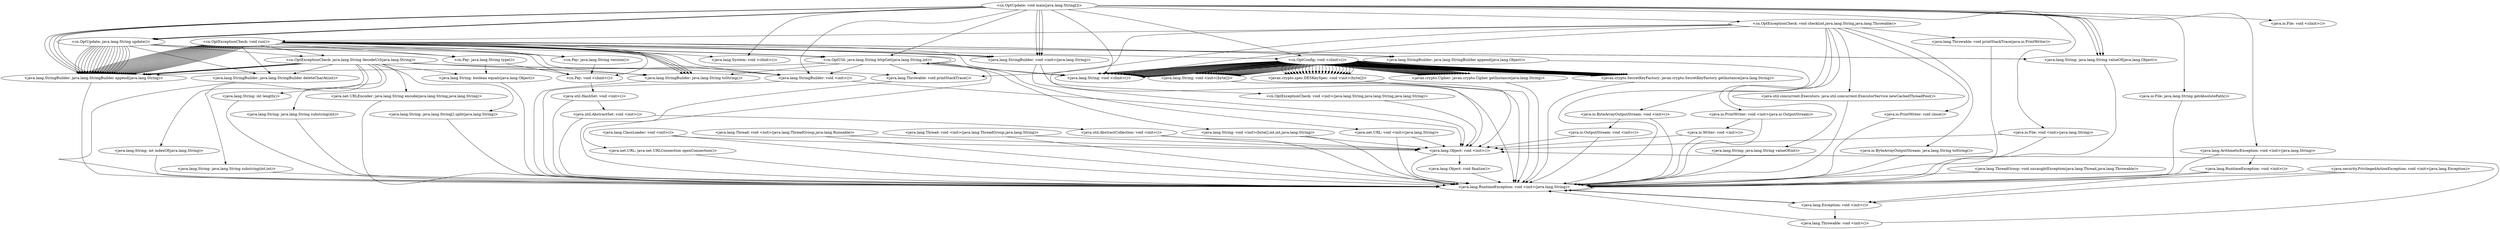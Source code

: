digraph CallGraph {
"<cn.OptUpdate: void main(java.lang.String[])>" -> "<java.lang.System: void <clinit>()>";
"<cn.OptUpdate: void main(java.lang.String[])>" -> "<cn.OptExceptionCheck: void check(int,java.lang.String,java.lang.Throwable)>";
"<cn.OptUpdate: void main(java.lang.String[])>" -> "<java.lang.ArithmeticException: void <init>(java.lang.String)>";
"<cn.OptUpdate: void main(java.lang.String[])>" -> "<java.lang.StringBuilder: void <init>()>";
"<cn.OptUpdate: void main(java.lang.String[])>" -> "<cn.OptUtil: java.lang.String httpGet(java.lang.String,int)>";
"<cn.OptUpdate: void main(java.lang.String[])>" -> "<cn.OptUpdate: java.lang.String update()>";
"<cn.OptUpdate: void main(java.lang.String[])>" -> "<java.lang.StringBuilder: void <init>(java.lang.String)>";
"<cn.OptUpdate: void main(java.lang.String[])>" -> "<java.lang.String: java.lang.String valueOf(java.lang.Object)>";
"<cn.OptUpdate: void main(java.lang.String[])>" -> "<cn.OptUpdate: java.lang.String update()>";
"<cn.OptUpdate: void main(java.lang.String[])>" -> "<java.lang.StringBuilder: void <init>(java.lang.String)>";
"<cn.OptUpdate: void main(java.lang.String[])>" -> "<java.lang.String: java.lang.String valueOf(java.lang.Object)>";
"<cn.OptUpdate: void main(java.lang.String[])>" -> "<java.lang.StringBuilder: void <init>(java.lang.String)>";
"<cn.OptUpdate: void main(java.lang.String[])>" -> "<java.lang.String: java.lang.String valueOf(java.lang.Object)>";
"<cn.OptUpdate: void main(java.lang.String[])>" -> "<java.io.File: void <init>(java.lang.String)>";
"<cn.OptUpdate: void main(java.lang.String[])>" -> "<cn.OptUpdate: java.lang.String update()>";
"<cn.OptUpdate: void main(java.lang.String[])>" -> "<cn.OptConfig: void <clinit>()>";
"<cn.OptUpdate: void main(java.lang.String[])>" -> "<java.lang.String: void <clinit>()>";
"<cn.OptUpdate: void main(java.lang.String[])>" -> "<java.io.File: void <clinit>()>";
"<java.lang.ThreadGroup: void uncaughtException(java.lang.Thread,java.lang.Throwable)>" -> "<java.lang.RuntimeException: void <init>(java.lang.String)>";
"<java.lang.ClassLoader: void <init>()>" -> "<java.lang.Object: void <init>()>";
"<java.lang.ClassLoader: void <init>()>" -> "<java.lang.RuntimeException: void <init>(java.lang.String)>";
"<java.security.PrivilegedActionException: void <init>(java.lang.Exception)>" -> "<java.lang.Exception: void <init>()>";
"<java.security.PrivilegedActionException: void <init>(java.lang.Exception)>" -> "<java.lang.RuntimeException: void <init>(java.lang.String)>";
"<java.lang.Thread: void <init>(java.lang.ThreadGroup,java.lang.Runnable)>" -> "<java.lang.Object: void <init>()>";
"<java.lang.Thread: void <init>(java.lang.ThreadGroup,java.lang.Runnable)>" -> "<java.lang.RuntimeException: void <init>(java.lang.String)>";
"<java.lang.Thread: void <init>(java.lang.ThreadGroup,java.lang.String)>" -> "<java.lang.Object: void <init>()>";
"<java.lang.Thread: void <init>(java.lang.ThreadGroup,java.lang.String)>" -> "<java.lang.RuntimeException: void <init>(java.lang.String)>";
"<cn.OptExceptionCheck: void check(int,java.lang.String,java.lang.Throwable)>" -> "<java.lang.String: void <clinit>()>";
"<cn.OptExceptionCheck: void check(int,java.lang.String,java.lang.Throwable)>" -> "<cn.OptExceptionCheck: void <init>(java.lang.String,java.lang.String,java.lang.String)>";
"<cn.OptExceptionCheck: void check(int,java.lang.String,java.lang.Throwable)>" -> "<java.lang.String: java.lang.String valueOf(int)>";
"<cn.OptExceptionCheck: void check(int,java.lang.String,java.lang.Throwable)>" -> "<java.util.concurrent.Executors: java.util.concurrent.ExecutorService newCachedThreadPool()>";
"<cn.OptExceptionCheck: void check(int,java.lang.String,java.lang.Throwable)>" -> "<java.io.PrintWriter: void <init>(java.io.OutputStream)>";
"<cn.OptExceptionCheck: void check(int,java.lang.String,java.lang.Throwable)>" -> "<java.io.ByteArrayOutputStream: void <init>()>";
"<java.lang.ArithmeticException: void <init>(java.lang.String)>" -> "<java.lang.RuntimeException: void <init>()>";
"<java.lang.ArithmeticException: void <init>(java.lang.String)>" -> "<java.lang.RuntimeException: void <init>(java.lang.String)>";
"<java.lang.StringBuilder: void <init>()>" -> "<java.lang.Object: void <init>()>";
"<java.lang.StringBuilder: void <init>()>" -> "<java.lang.RuntimeException: void <init>(java.lang.String)>";
"<cn.OptUtil: java.lang.String httpGet(java.lang.String,int)>" -> "<java.lang.String: void <clinit>()>";
"<cn.OptUtil: java.lang.String httpGet(java.lang.String,int)>" -> "<cn.OptUtil: java.lang.String httpGet(java.lang.String,int)>";
"<cn.OptUtil: java.lang.String httpGet(java.lang.String,int)>" -> "<java.lang.String: void <init>(byte[],int,int,java.lang.String)>";
"<cn.OptUtil: java.lang.String httpGet(java.lang.String,int)>" -> "<java.net.URL: void <init>(java.lang.String)>";
"<cn.OptUtil: java.lang.String httpGet(java.lang.String,int)>" -> "<java.lang.StringBuilder: void <init>()>";
"<cn.OptUpdate: java.lang.String update()>" -> "<cn.Pay: void <clinit>()>";
"<cn.OptUpdate: java.lang.String update()>" -> "<cn.OptExceptionCheck: java.lang.String decodeUrl(java.lang.String)>";
"<cn.OptUpdate: java.lang.String update()>" -> "<cn.Pay: java.lang.String type()>";
"<cn.OptUpdate: java.lang.String update()>" -> "<cn.Pay: java.lang.String version()>";
"<cn.OptUpdate: java.lang.String update()>" -> "<java.lang.StringBuilder: void <init>()>";
"<java.lang.StringBuilder: void <init>(java.lang.String)>" -> "<java.lang.Object: void <init>()>";
"<java.lang.StringBuilder: void <init>(java.lang.String)>" -> "<java.lang.RuntimeException: void <init>(java.lang.String)>";
"<java.lang.String: java.lang.String valueOf(java.lang.Object)>" -> "<java.lang.RuntimeException: void <init>(java.lang.String)>";
"<java.io.File: void <init>(java.lang.String)>" -> "<java.lang.Object: void <init>()>";
"<java.io.File: void <init>(java.lang.String)>" -> "<java.lang.RuntimeException: void <init>(java.lang.String)>";
"<cn.OptConfig: void <clinit>()>" -> "<java.lang.String: void <clinit>()>";
"<cn.OptConfig: void <clinit>()>" -> "<java.lang.String: void <init>(byte[])>";
"<cn.OptConfig: void <clinit>()>" -> "<javax.crypto.Cipher: javax.crypto.Cipher getInstance(java.lang.String)>";
"<cn.OptConfig: void <clinit>()>" -> "<javax.crypto.spec.DESKeySpec: void <init>(byte[])>";
"<cn.OptConfig: void <clinit>()>" -> "<javax.crypto.SecretKeyFactory: javax.crypto.SecretKeyFactory getInstance(java.lang.String)>";
"<cn.OptConfig: void <clinit>()>" -> "<java.lang.String: void <init>(byte[])>";
"<cn.OptConfig: void <clinit>()>" -> "<javax.crypto.Cipher: javax.crypto.Cipher getInstance(java.lang.String)>";
"<cn.OptConfig: void <clinit>()>" -> "<javax.crypto.spec.DESKeySpec: void <init>(byte[])>";
"<cn.OptConfig: void <clinit>()>" -> "<javax.crypto.SecretKeyFactory: javax.crypto.SecretKeyFactory getInstance(java.lang.String)>";
"<cn.OptConfig: void <clinit>()>" -> "<java.lang.String: void <init>(byte[])>";
"<cn.OptConfig: void <clinit>()>" -> "<javax.crypto.Cipher: javax.crypto.Cipher getInstance(java.lang.String)>";
"<cn.OptConfig: void <clinit>()>" -> "<javax.crypto.spec.DESKeySpec: void <init>(byte[])>";
"<cn.OptConfig: void <clinit>()>" -> "<javax.crypto.SecretKeyFactory: javax.crypto.SecretKeyFactory getInstance(java.lang.String)>";
"<cn.OptConfig: void <clinit>()>" -> "<java.lang.String: void <init>(byte[])>";
"<cn.OptConfig: void <clinit>()>" -> "<javax.crypto.Cipher: javax.crypto.Cipher getInstance(java.lang.String)>";
"<cn.OptConfig: void <clinit>()>" -> "<javax.crypto.spec.DESKeySpec: void <init>(byte[])>";
"<cn.OptConfig: void <clinit>()>" -> "<javax.crypto.SecretKeyFactory: javax.crypto.SecretKeyFactory getInstance(java.lang.String)>";
"<cn.OptConfig: void <clinit>()>" -> "<java.lang.String: void <init>(byte[])>";
"<cn.OptConfig: void <clinit>()>" -> "<javax.crypto.Cipher: javax.crypto.Cipher getInstance(java.lang.String)>";
"<cn.OptConfig: void <clinit>()>" -> "<javax.crypto.spec.DESKeySpec: void <init>(byte[])>";
"<cn.OptConfig: void <clinit>()>" -> "<javax.crypto.SecretKeyFactory: javax.crypto.SecretKeyFactory getInstance(java.lang.String)>";
"<cn.OptConfig: void <clinit>()>" -> "<java.lang.String: void <init>(byte[])>";
"<cn.OptConfig: void <clinit>()>" -> "<javax.crypto.Cipher: javax.crypto.Cipher getInstance(java.lang.String)>";
"<cn.OptConfig: void <clinit>()>" -> "<javax.crypto.spec.DESKeySpec: void <init>(byte[])>";
"<cn.OptConfig: void <clinit>()>" -> "<javax.crypto.SecretKeyFactory: javax.crypto.SecretKeyFactory getInstance(java.lang.String)>";
"<cn.OptConfig: void <clinit>()>" -> "<java.lang.String: void <init>(byte[])>";
"<cn.OptConfig: void <clinit>()>" -> "<javax.crypto.Cipher: javax.crypto.Cipher getInstance(java.lang.String)>";
"<cn.OptConfig: void <clinit>()>" -> "<javax.crypto.spec.DESKeySpec: void <init>(byte[])>";
"<cn.OptConfig: void <clinit>()>" -> "<javax.crypto.SecretKeyFactory: javax.crypto.SecretKeyFactory getInstance(java.lang.String)>";
"<cn.OptConfig: void <clinit>()>" -> "<java.lang.String: void <init>(byte[])>";
"<cn.OptConfig: void <clinit>()>" -> "<javax.crypto.Cipher: javax.crypto.Cipher getInstance(java.lang.String)>";
"<cn.OptConfig: void <clinit>()>" -> "<javax.crypto.spec.DESKeySpec: void <init>(byte[])>";
"<cn.OptConfig: void <clinit>()>" -> "<javax.crypto.SecretKeyFactory: javax.crypto.SecretKeyFactory getInstance(java.lang.String)>";
"<cn.OptConfig: void <clinit>()>" -> "<java.lang.String: void <init>(byte[])>";
"<cn.OptConfig: void <clinit>()>" -> "<javax.crypto.Cipher: javax.crypto.Cipher getInstance(java.lang.String)>";
"<cn.OptConfig: void <clinit>()>" -> "<javax.crypto.spec.DESKeySpec: void <init>(byte[])>";
"<cn.OptConfig: void <clinit>()>" -> "<javax.crypto.SecretKeyFactory: javax.crypto.SecretKeyFactory getInstance(java.lang.String)>";
"<cn.OptConfig: void <clinit>()>" -> "<java.lang.String: void <init>(byte[])>";
"<cn.OptConfig: void <clinit>()>" -> "<javax.crypto.Cipher: javax.crypto.Cipher getInstance(java.lang.String)>";
"<cn.OptConfig: void <clinit>()>" -> "<javax.crypto.spec.DESKeySpec: void <init>(byte[])>";
"<cn.OptConfig: void <clinit>()>" -> "<javax.crypto.SecretKeyFactory: javax.crypto.SecretKeyFactory getInstance(java.lang.String)>";
"<cn.OptConfig: void <clinit>()>" -> "<java.lang.String: void <init>(byte[])>";
"<cn.OptConfig: void <clinit>()>" -> "<javax.crypto.Cipher: javax.crypto.Cipher getInstance(java.lang.String)>";
"<cn.OptConfig: void <clinit>()>" -> "<javax.crypto.spec.DESKeySpec: void <init>(byte[])>";
"<cn.OptConfig: void <clinit>()>" -> "<javax.crypto.SecretKeyFactory: javax.crypto.SecretKeyFactory getInstance(java.lang.String)>";
"<cn.OptConfig: void <clinit>()>" -> "<java.lang.String: void <init>(byte[])>";
"<cn.OptConfig: void <clinit>()>" -> "<javax.crypto.Cipher: javax.crypto.Cipher getInstance(java.lang.String)>";
"<cn.OptConfig: void <clinit>()>" -> "<javax.crypto.spec.DESKeySpec: void <init>(byte[])>";
"<cn.OptConfig: void <clinit>()>" -> "<javax.crypto.SecretKeyFactory: javax.crypto.SecretKeyFactory getInstance(java.lang.String)>";
"<cn.OptConfig: void <clinit>()>" -> "<java.lang.String: void <init>(byte[])>";
"<cn.OptConfig: void <clinit>()>" -> "<javax.crypto.Cipher: javax.crypto.Cipher getInstance(java.lang.String)>";
"<cn.OptConfig: void <clinit>()>" -> "<javax.crypto.spec.DESKeySpec: void <init>(byte[])>";
"<cn.OptConfig: void <clinit>()>" -> "<javax.crypto.SecretKeyFactory: javax.crypto.SecretKeyFactory getInstance(java.lang.String)>";
"<cn.OptConfig: void <clinit>()>" -> "<java.lang.String: void <init>(byte[])>";
"<cn.OptConfig: void <clinit>()>" -> "<javax.crypto.Cipher: javax.crypto.Cipher getInstance(java.lang.String)>";
"<cn.OptConfig: void <clinit>()>" -> "<javax.crypto.spec.DESKeySpec: void <init>(byte[])>";
"<cn.OptConfig: void <clinit>()>" -> "<javax.crypto.SecretKeyFactory: javax.crypto.SecretKeyFactory getInstance(java.lang.String)>";
"<cn.OptConfig: void <clinit>()>" -> "<java.lang.String: void <init>(byte[])>";
"<cn.OptConfig: void <clinit>()>" -> "<javax.crypto.Cipher: javax.crypto.Cipher getInstance(java.lang.String)>";
"<cn.OptConfig: void <clinit>()>" -> "<javax.crypto.spec.DESKeySpec: void <init>(byte[])>";
"<cn.OptConfig: void <clinit>()>" -> "<javax.crypto.SecretKeyFactory: javax.crypto.SecretKeyFactory getInstance(java.lang.String)>";
"<cn.OptConfig: void <clinit>()>" -> "<java.lang.String: void <init>(byte[])>";
"<cn.OptConfig: void <clinit>()>" -> "<javax.crypto.Cipher: javax.crypto.Cipher getInstance(java.lang.String)>";
"<cn.OptConfig: void <clinit>()>" -> "<javax.crypto.spec.DESKeySpec: void <init>(byte[])>";
"<cn.OptConfig: void <clinit>()>" -> "<javax.crypto.SecretKeyFactory: javax.crypto.SecretKeyFactory getInstance(java.lang.String)>";
"<cn.OptConfig: void <clinit>()>" -> "<java.lang.String: void <init>(byte[])>";
"<cn.OptConfig: void <clinit>()>" -> "<javax.crypto.Cipher: javax.crypto.Cipher getInstance(java.lang.String)>";
"<cn.OptConfig: void <clinit>()>" -> "<javax.crypto.spec.DESKeySpec: void <init>(byte[])>";
"<cn.OptConfig: void <clinit>()>" -> "<javax.crypto.SecretKeyFactory: javax.crypto.SecretKeyFactory getInstance(java.lang.String)>";
"<cn.OptConfig: void <clinit>()>" -> "<java.lang.String: void <init>(byte[])>";
"<cn.OptConfig: void <clinit>()>" -> "<javax.crypto.Cipher: javax.crypto.Cipher getInstance(java.lang.String)>";
"<cn.OptConfig: void <clinit>()>" -> "<javax.crypto.spec.DESKeySpec: void <init>(byte[])>";
"<cn.OptConfig: void <clinit>()>" -> "<javax.crypto.SecretKeyFactory: javax.crypto.SecretKeyFactory getInstance(java.lang.String)>";
"<cn.OptConfig: void <clinit>()>" -> "<java.lang.String: void <init>(byte[])>";
"<cn.OptConfig: void <clinit>()>" -> "<javax.crypto.Cipher: javax.crypto.Cipher getInstance(java.lang.String)>";
"<cn.OptConfig: void <clinit>()>" -> "<javax.crypto.spec.DESKeySpec: void <init>(byte[])>";
"<cn.OptConfig: void <clinit>()>" -> "<javax.crypto.SecretKeyFactory: javax.crypto.SecretKeyFactory getInstance(java.lang.String)>";
"<cn.OptConfig: void <clinit>()>" -> "<java.lang.String: void <init>(byte[])>";
"<cn.OptConfig: void <clinit>()>" -> "<javax.crypto.Cipher: javax.crypto.Cipher getInstance(java.lang.String)>";
"<cn.OptConfig: void <clinit>()>" -> "<javax.crypto.spec.DESKeySpec: void <init>(byte[])>";
"<cn.OptConfig: void <clinit>()>" -> "<javax.crypto.SecretKeyFactory: javax.crypto.SecretKeyFactory getInstance(java.lang.String)>";
"<cn.OptConfig: void <clinit>()>" -> "<java.lang.String: void <init>(byte[])>";
"<cn.OptConfig: void <clinit>()>" -> "<javax.crypto.Cipher: javax.crypto.Cipher getInstance(java.lang.String)>";
"<cn.OptConfig: void <clinit>()>" -> "<javax.crypto.spec.DESKeySpec: void <init>(byte[])>";
"<cn.OptConfig: void <clinit>()>" -> "<javax.crypto.SecretKeyFactory: javax.crypto.SecretKeyFactory getInstance(java.lang.String)>";
"<cn.OptConfig: void <clinit>()>" -> "<java.lang.String: void <init>(byte[])>";
"<cn.OptConfig: void <clinit>()>" -> "<javax.crypto.Cipher: javax.crypto.Cipher getInstance(java.lang.String)>";
"<cn.OptConfig: void <clinit>()>" -> "<javax.crypto.spec.DESKeySpec: void <init>(byte[])>";
"<cn.OptConfig: void <clinit>()>" -> "<javax.crypto.SecretKeyFactory: javax.crypto.SecretKeyFactory getInstance(java.lang.String)>";
"<cn.OptConfig: void <clinit>()>" -> "<java.lang.String: void <clinit>()>";
"<cn.OptConfig: void <clinit>()>" -> "<java.lang.String: void <clinit>()>";
"<cn.OptConfig: void <clinit>()>" -> "<java.lang.String: void <clinit>()>";
"<cn.OptConfig: void <clinit>()>" -> "<java.lang.String: void <clinit>()>";
"<cn.OptConfig: void <clinit>()>" -> "<java.lang.String: void <clinit>()>";
"<cn.OptConfig: void <clinit>()>" -> "<java.lang.String: void <clinit>()>";
"<cn.OptConfig: void <clinit>()>" -> "<java.lang.String: void <clinit>()>";
"<cn.OptConfig: void <clinit>()>" -> "<java.lang.String: void <clinit>()>";
"<cn.OptConfig: void <clinit>()>" -> "<java.lang.String: void <clinit>()>";
"<cn.OptConfig: void <clinit>()>" -> "<java.lang.String: void <clinit>()>";
"<cn.OptConfig: void <clinit>()>" -> "<java.lang.String: void <clinit>()>";
"<cn.OptConfig: void <clinit>()>" -> "<java.lang.String: void <clinit>()>";
"<cn.OptConfig: void <clinit>()>" -> "<java.lang.String: void <clinit>()>";
"<cn.OptConfig: void <clinit>()>" -> "<java.lang.String: void <clinit>()>";
"<cn.OptConfig: void <clinit>()>" -> "<java.lang.String: void <clinit>()>";
"<cn.OptConfig: void <clinit>()>" -> "<java.lang.String: void <clinit>()>";
"<cn.OptConfig: void <clinit>()>" -> "<java.lang.String: void <clinit>()>";
"<cn.OptConfig: void <clinit>()>" -> "<java.lang.String: void <clinit>()>";
"<cn.OptConfig: void <clinit>()>" -> "<java.lang.String: void <clinit>()>";
"<cn.OptConfig: void <clinit>()>" -> "<java.lang.String: void <clinit>()>";
"<cn.OptConfig: void <clinit>()>" -> "<java.lang.String: void <clinit>()>";
"<java.lang.RuntimeException: void <init>(java.lang.String)>" -> "<java.lang.Exception: void <init>()>";
"<java.lang.RuntimeException: void <init>(java.lang.String)>" -> "<java.lang.RuntimeException: void <init>(java.lang.String)>";
"<java.lang.Object: void <init>()>" -> "<java.lang.Object: void finalize()>";
"<java.lang.Object: void <init>()>" -> "<java.lang.RuntimeException: void <init>(java.lang.String)>";
"<java.lang.Exception: void <init>()>" -> "<java.lang.Throwable: void <init>()>";
"<java.lang.Exception: void <init>()>" -> "<java.lang.RuntimeException: void <init>(java.lang.String)>";
"<cn.OptExceptionCheck: void <init>(java.lang.String,java.lang.String,java.lang.String)>" -> "<java.lang.Object: void <init>()>";
"<java.lang.String: java.lang.String valueOf(int)>" -> "<java.lang.RuntimeException: void <init>(java.lang.String)>";
"<java.util.concurrent.Executors: java.util.concurrent.ExecutorService newCachedThreadPool()>" -> "<java.lang.RuntimeException: void <init>(java.lang.String)>";
"<java.io.PrintWriter: void <init>(java.io.OutputStream)>" -> "<java.io.Writer: void <init>()>";
"<java.io.PrintWriter: void <init>(java.io.OutputStream)>" -> "<java.lang.RuntimeException: void <init>(java.lang.String)>";
"<java.io.ByteArrayOutputStream: void <init>()>" -> "<java.io.OutputStream: void <init>()>";
"<java.io.ByteArrayOutputStream: void <init>()>" -> "<java.lang.RuntimeException: void <init>(java.lang.String)>";
"<java.lang.RuntimeException: void <init>()>" -> "<java.lang.Exception: void <init>()>";
"<java.lang.RuntimeException: void <init>()>" -> "<java.lang.RuntimeException: void <init>(java.lang.String)>";
"<java.lang.String: void <init>(byte[],int,int,java.lang.String)>" -> "<java.lang.Object: void <init>()>";
"<java.lang.String: void <init>(byte[],int,int,java.lang.String)>" -> "<java.lang.RuntimeException: void <init>(java.lang.String)>";
"<java.net.URL: void <init>(java.lang.String)>" -> "<java.lang.Object: void <init>()>";
"<java.net.URL: void <init>(java.lang.String)>" -> "<java.lang.RuntimeException: void <init>(java.lang.String)>";
"<cn.Pay: void <clinit>()>" -> "<java.util.HashSet: void <init>()>";
"<cn.OptExceptionCheck: java.lang.String decodeUrl(java.lang.String)>" -> "<java.lang.StringBuilder: void <init>()>";
"<cn.OptExceptionCheck: java.lang.String decodeUrl(java.lang.String)>" -> "<java.net.URLEncoder: java.lang.String encode(java.lang.String,java.lang.String)>";
"<cn.Pay: java.lang.String type()>" -> "<cn.Pay: void <clinit>()>";
"<cn.Pay: java.lang.String version()>" -> "<cn.Pay: void <clinit>()>";
"<java.lang.String: void <init>(byte[])>" -> "<java.lang.Object: void <init>()>";
"<java.lang.String: void <init>(byte[])>" -> "<java.lang.RuntimeException: void <init>(java.lang.String)>";
"<javax.crypto.Cipher: javax.crypto.Cipher getInstance(java.lang.String)>" -> "<java.lang.RuntimeException: void <init>(java.lang.String)>";
"<javax.crypto.spec.DESKeySpec: void <init>(byte[])>" -> "<java.lang.Object: void <init>()>";
"<javax.crypto.spec.DESKeySpec: void <init>(byte[])>" -> "<java.lang.RuntimeException: void <init>(java.lang.String)>";
"<javax.crypto.SecretKeyFactory: javax.crypto.SecretKeyFactory getInstance(java.lang.String)>" -> "<java.lang.RuntimeException: void <init>(java.lang.String)>";
"<java.lang.Object: void finalize()>" -> "<java.lang.RuntimeException: void <init>(java.lang.String)>";
"<java.lang.Throwable: void <init>()>" -> "<java.lang.Object: void <init>()>";
"<java.lang.Throwable: void <init>()>" -> "<java.lang.RuntimeException: void <init>(java.lang.String)>";
"<java.io.Writer: void <init>()>" -> "<java.lang.Object: void <init>()>";
"<java.io.Writer: void <init>()>" -> "<java.lang.RuntimeException: void <init>(java.lang.String)>";
"<java.io.OutputStream: void <init>()>" -> "<java.lang.Object: void <init>()>";
"<java.io.OutputStream: void <init>()>" -> "<java.lang.RuntimeException: void <init>(java.lang.String)>";
"<java.util.HashSet: void <init>()>" -> "<java.util.AbstractSet: void <init>()>";
"<java.util.HashSet: void <init>()>" -> "<java.lang.RuntimeException: void <init>(java.lang.String)>";
"<java.net.URLEncoder: java.lang.String encode(java.lang.String,java.lang.String)>" -> "<java.lang.RuntimeException: void <init>(java.lang.String)>";
"<java.util.AbstractSet: void <init>()>" -> "<java.util.AbstractCollection: void <init>()>";
"<java.util.AbstractSet: void <init>()>" -> "<java.lang.RuntimeException: void <init>(java.lang.String)>";
"<java.util.AbstractCollection: void <init>()>" -> "<java.lang.Object: void <init>()>";
"<java.util.AbstractCollection: void <init>()>" -> "<java.lang.RuntimeException: void <init>(java.lang.String)>";
"<cn.OptExceptionCheck: java.lang.String decodeUrl(java.lang.String)>" -> "<java.lang.StringBuilder: java.lang.StringBuilder deleteCharAt(int)>";
"<cn.OptExceptionCheck: java.lang.String decodeUrl(java.lang.String)>" -> "<java.lang.StringBuilder: java.lang.String toString()>";
"<cn.OptExceptionCheck: java.lang.String decodeUrl(java.lang.String)>" -> "<java.lang.StringBuilder: java.lang.StringBuilder append(java.lang.String)>";
"<cn.OptExceptionCheck: java.lang.String decodeUrl(java.lang.String)>" -> "<java.lang.StringBuilder: java.lang.StringBuilder append(java.lang.String)>";
"<cn.OptExceptionCheck: java.lang.String decodeUrl(java.lang.String)>" -> "<java.lang.StringBuilder: java.lang.StringBuilder append(java.lang.String)>";
"<cn.OptExceptionCheck: java.lang.String decodeUrl(java.lang.String)>" -> "<java.lang.StringBuilder: java.lang.StringBuilder append(java.lang.String)>";
"<java.lang.StringBuilder: java.lang.StringBuilder deleteCharAt(int)>" -> "<java.lang.RuntimeException: void <init>(java.lang.String)>";
"<java.lang.StringBuilder: java.lang.String toString()>" -> "<java.lang.RuntimeException: void <init>(java.lang.String)>";
"<java.lang.StringBuilder: java.lang.StringBuilder append(java.lang.String)>" -> "<java.lang.RuntimeException: void <init>(java.lang.String)>";
"<cn.OptUpdate: java.lang.String update()>" -> "<java.lang.StringBuilder: java.lang.StringBuilder append(java.lang.String)>";
"<cn.OptUpdate: java.lang.String update()>" -> "<java.lang.StringBuilder: java.lang.StringBuilder append(java.lang.String)>";
"<cn.OptUpdate: java.lang.String update()>" -> "<java.lang.StringBuilder: java.lang.StringBuilder append(java.lang.String)>";
"<cn.OptUpdate: java.lang.String update()>" -> "<java.lang.StringBuilder: java.lang.StringBuilder append(java.lang.String)>";
"<cn.OptUpdate: java.lang.String update()>" -> "<java.lang.StringBuilder: java.lang.StringBuilder append(java.lang.String)>";
"<cn.OptUpdate: java.lang.String update()>" -> "<java.lang.StringBuilder: java.lang.StringBuilder append(java.lang.String)>";
"<cn.OptUpdate: java.lang.String update()>" -> "<java.lang.StringBuilder: java.lang.StringBuilder append(java.lang.String)>";
"<cn.OptUpdate: java.lang.String update()>" -> "<java.lang.StringBuilder: java.lang.StringBuilder append(java.lang.String)>";
"<cn.OptUpdate: java.lang.String update()>" -> "<java.lang.StringBuilder: java.lang.StringBuilder append(java.lang.String)>";
"<cn.OptUpdate: java.lang.String update()>" -> "<java.lang.StringBuilder: java.lang.StringBuilder append(java.lang.String)>";
"<cn.OptUpdate: java.lang.String update()>" -> "<java.lang.StringBuilder: java.lang.StringBuilder append(java.lang.String)>";
"<cn.OptUpdate: java.lang.String update()>" -> "<java.lang.StringBuilder: java.lang.StringBuilder append(java.lang.String)>";
"<cn.OptUpdate: java.lang.String update()>" -> "<java.lang.StringBuilder: java.lang.StringBuilder append(java.lang.String)>";
"<cn.OptUpdate: java.lang.String update()>" -> "<java.lang.StringBuilder: java.lang.StringBuilder append(java.lang.String)>";
"<cn.OptUpdate: java.lang.String update()>" -> "<java.lang.StringBuilder: java.lang.StringBuilder append(java.lang.String)>";
"<cn.OptUpdate: java.lang.String update()>" -> "<java.lang.StringBuilder: java.lang.StringBuilder append(java.lang.String)>";
"<cn.OptUpdate: java.lang.String update()>" -> "<java.lang.StringBuilder: java.lang.StringBuilder deleteCharAt(int)>";
"<cn.OptUpdate: java.lang.String update()>" -> "<java.lang.StringBuilder: java.lang.String toString()>";
"<cn.OptUtil: java.lang.String httpGet(java.lang.String,int)>" -> "<java.net.URL: java.net.URLConnection openConnection()>";
"<java.net.URL: java.net.URLConnection openConnection()>" -> "<java.lang.RuntimeException: void <init>(java.lang.String)>";
"<cn.OptUtil: java.lang.String httpGet(java.lang.String,int)>" -> "<java.lang.StringBuilder: java.lang.String toString()>";
"<cn.OptUtil: java.lang.String httpGet(java.lang.String,int)>" -> "<java.lang.StringBuilder: java.lang.StringBuilder append(java.lang.String)>";
"<cn.OptExceptionCheck: void check(int,java.lang.String,java.lang.Throwable)>" -> "<cn.OptExceptionCheck: void run()>";
"<cn.OptExceptionCheck: void run()>" -> "<cn.Pay: void <clinit>()>";
"<cn.OptExceptionCheck: void run()>" -> "<java.lang.StringBuilder: void <init>(java.lang.String)>";
"<cn.OptExceptionCheck: void run()>" -> "<cn.OptUtil: java.lang.String httpGet(java.lang.String,int)>";
"<cn.OptExceptionCheck: void run()>" -> "<java.lang.StringBuilder: void <init>(java.lang.String)>";
"<cn.OptExceptionCheck: void run()>" -> "<java.lang.String: java.lang.String valueOf(java.lang.Object)>";
"<cn.OptExceptionCheck: void run()>" -> "<cn.OptUtil: java.lang.String httpGet(java.lang.String,int)>";
"<cn.OptExceptionCheck: void run()>" -> "<java.lang.StringBuilder: void <init>(java.lang.String)>";
"<cn.OptExceptionCheck: void run()>" -> "<java.lang.String: java.lang.String valueOf(java.lang.Object)>";
"<cn.OptExceptionCheck: void run()>" -> "<cn.OptExceptionCheck: java.lang.String decodeUrl(java.lang.String)>";
"<cn.OptExceptionCheck: void run()>" -> "<cn.Pay: java.lang.String type()>";
"<cn.OptExceptionCheck: void run()>" -> "<cn.Pay: java.lang.String version()>";
"<cn.OptExceptionCheck: void run()>" -> "<java.lang.StringBuilder: void <init>()>";
"<cn.OptExceptionCheck: void run()>" -> "<java.lang.String: void <clinit>()>";
"<cn.OptExceptionCheck: void run()>" -> "<cn.OptConfig: void <clinit>()>";
"<cn.OptExceptionCheck: void run()>" -> "<java.lang.System: void <clinit>()>";
"<cn.OptExceptionCheck: void run()>" -> "<java.lang.StringBuilder: java.lang.StringBuilder append(java.lang.String)>";
"<cn.OptExceptionCheck: void run()>" -> "<java.lang.StringBuilder: java.lang.StringBuilder append(java.lang.Object)>";
"<cn.OptExceptionCheck: void run()>" -> "<java.lang.StringBuilder: java.lang.StringBuilder append(java.lang.String)>";
"<cn.OptExceptionCheck: void run()>" -> "<java.lang.StringBuilder: java.lang.StringBuilder append(java.lang.Object)>";
"<cn.OptExceptionCheck: void run()>" -> "<java.lang.StringBuilder: java.lang.StringBuilder append(java.lang.String)>";
"<cn.OptExceptionCheck: void run()>" -> "<java.lang.StringBuilder: java.lang.StringBuilder append(java.lang.String)>";
"<cn.OptExceptionCheck: void run()>" -> "<java.lang.StringBuilder: java.lang.StringBuilder append(java.lang.String)>";
"<cn.OptExceptionCheck: void run()>" -> "<java.lang.StringBuilder: java.lang.StringBuilder append(java.lang.String)>";
"<cn.OptExceptionCheck: void run()>" -> "<java.lang.StringBuilder: java.lang.StringBuilder append(java.lang.String)>";
"<cn.OptExceptionCheck: void run()>" -> "<java.lang.StringBuilder: java.lang.StringBuilder append(java.lang.String)>";
"<cn.OptExceptionCheck: void run()>" -> "<java.lang.StringBuilder: java.lang.StringBuilder append(java.lang.String)>";
"<cn.OptExceptionCheck: void run()>" -> "<java.lang.StringBuilder: java.lang.StringBuilder append(java.lang.String)>";
"<cn.OptExceptionCheck: void run()>" -> "<java.lang.StringBuilder: java.lang.StringBuilder append(java.lang.String)>";
"<cn.OptExceptionCheck: void run()>" -> "<java.lang.StringBuilder: java.lang.StringBuilder append(java.lang.String)>";
"<cn.OptExceptionCheck: void run()>" -> "<java.lang.StringBuilder: java.lang.StringBuilder append(java.lang.String)>";
"<cn.OptExceptionCheck: void run()>" -> "<java.lang.StringBuilder: java.lang.StringBuilder append(java.lang.String)>";
"<cn.OptExceptionCheck: void run()>" -> "<java.lang.StringBuilder: java.lang.StringBuilder append(java.lang.String)>";
"<cn.OptExceptionCheck: void run()>" -> "<java.lang.StringBuilder: java.lang.StringBuilder append(java.lang.String)>";
"<cn.OptExceptionCheck: void run()>" -> "<java.lang.StringBuilder: java.lang.StringBuilder append(java.lang.String)>";
"<cn.OptExceptionCheck: void run()>" -> "<java.lang.StringBuilder: java.lang.StringBuilder append(java.lang.String)>";
"<cn.OptExceptionCheck: void run()>" -> "<java.lang.StringBuilder: java.lang.StringBuilder append(java.lang.String)>";
"<cn.OptExceptionCheck: void run()>" -> "<java.lang.StringBuilder: java.lang.StringBuilder append(java.lang.String)>";
"<cn.OptExceptionCheck: void run()>" -> "<java.lang.StringBuilder: java.lang.StringBuilder deleteCharAt(int)>";
"<cn.OptExceptionCheck: void run()>" -> "<java.lang.StringBuilder: java.lang.String toString()>";
"<cn.OptExceptionCheck: void run()>" -> "<java.lang.StringBuilder: java.lang.StringBuilder append(java.lang.String)>";
"<cn.OptExceptionCheck: void run()>" -> "<java.lang.StringBuilder: java.lang.String toString()>";
"<cn.OptExceptionCheck: void run()>" -> "<java.lang.StringBuilder: java.lang.StringBuilder append(java.lang.String)>";
"<cn.OptExceptionCheck: void run()>" -> "<java.lang.StringBuilder: java.lang.String toString()>";
"<cn.OptExceptionCheck: void run()>" -> "<java.lang.StringBuilder: java.lang.StringBuilder append(java.lang.String)>";
"<cn.OptExceptionCheck: void run()>" -> "<java.lang.StringBuilder: java.lang.String toString()>";
"<java.lang.StringBuilder: java.lang.StringBuilder append(java.lang.Object)>" -> "<java.lang.RuntimeException: void <init>(java.lang.String)>";
"<cn.OptExceptionCheck: void check(int,java.lang.String,java.lang.Throwable)>" -> "<java.io.PrintWriter: void close()>";
"<java.io.PrintWriter: void close()>" -> "<java.lang.RuntimeException: void <init>(java.lang.String)>";
"<cn.OptExceptionCheck: void check(int,java.lang.String,java.lang.Throwable)>" -> "<java.io.ByteArrayOutputStream: java.lang.String toString()>";
"<java.io.ByteArrayOutputStream: java.lang.String toString()>" -> "<java.lang.RuntimeException: void <init>(java.lang.String)>";
"<cn.OptExceptionCheck: java.lang.String decodeUrl(java.lang.String)>" -> "<java.lang.Throwable: void printStackTrace()>";
"<java.lang.Throwable: void printStackTrace()>" -> "<java.lang.RuntimeException: void <init>(java.lang.String)>";
"<cn.OptUtil: java.lang.String httpGet(java.lang.String,int)>" -> "<java.lang.Throwable: void printStackTrace()>";
"<cn.OptExceptionCheck: void check(int,java.lang.String,java.lang.Throwable)>" -> "<java.lang.Throwable: void printStackTrace(java.io.PrintWriter)>";
"<java.lang.Throwable: void printStackTrace(java.io.PrintWriter)>" -> "<java.lang.RuntimeException: void <init>(java.lang.String)>";
"<cn.OptExceptionCheck: void check(int,java.lang.String,java.lang.Throwable)>" -> "<java.lang.Throwable: void printStackTrace()>";
"<cn.OptUpdate: void main(java.lang.String[])>" -> "<java.io.File: java.lang.String getAbsolutePath()>";
"<java.io.File: java.lang.String getAbsolutePath()>" -> "<java.lang.RuntimeException: void <init>(java.lang.String)>";
"<cn.OptUpdate: void main(java.lang.String[])>" -> "<java.lang.StringBuilder: java.lang.StringBuilder append(java.lang.String)>";
"<cn.OptUpdate: void main(java.lang.String[])>" -> "<java.lang.StringBuilder: java.lang.StringBuilder append(java.lang.String)>";
"<cn.OptUpdate: void main(java.lang.String[])>" -> "<java.lang.StringBuilder: java.lang.StringBuilder append(java.lang.String)>";
"<cn.OptUpdate: void main(java.lang.String[])>" -> "<java.lang.StringBuilder: java.lang.StringBuilder append(java.lang.String)>";
"<cn.Pay: java.lang.String type()>" -> "<java.lang.String: boolean equals(java.lang.Object)>";
"<java.lang.String: boolean equals(java.lang.Object)>" -> "<java.lang.RuntimeException: void <init>(java.lang.String)>";
"<cn.OptExceptionCheck: java.lang.String decodeUrl(java.lang.String)>" -> "<java.lang.String: java.lang.String[] split(java.lang.String)>";
"<cn.OptExceptionCheck: java.lang.String decodeUrl(java.lang.String)>" -> "<java.lang.String: boolean equals(java.lang.Object)>";
"<cn.OptExceptionCheck: java.lang.String decodeUrl(java.lang.String)>" -> "<java.lang.String: int indexOf(java.lang.String)>";
"<cn.OptExceptionCheck: java.lang.String decodeUrl(java.lang.String)>" -> "<java.lang.String: java.lang.String substring(int,int)>";
"<cn.OptExceptionCheck: java.lang.String decodeUrl(java.lang.String)>" -> "<java.lang.String: int length()>";
"<cn.OptExceptionCheck: java.lang.String decodeUrl(java.lang.String)>" -> "<java.lang.String: java.lang.String substring(int)>";
"<java.lang.String: java.lang.String[] split(java.lang.String)>" -> "<java.lang.RuntimeException: void <init>(java.lang.String)>";
"<java.lang.String: int indexOf(java.lang.String)>" -> "<java.lang.RuntimeException: void <init>(java.lang.String)>";
"<java.lang.String: java.lang.String substring(int,int)>" -> "<java.lang.RuntimeException: void <init>(java.lang.String)>";
"<java.lang.String: int length()>" -> "<java.lang.RuntimeException: void <init>(java.lang.String)>";
"<java.lang.String: java.lang.String substring(int)>" -> "<java.lang.RuntimeException: void <init>(java.lang.String)>";
}
